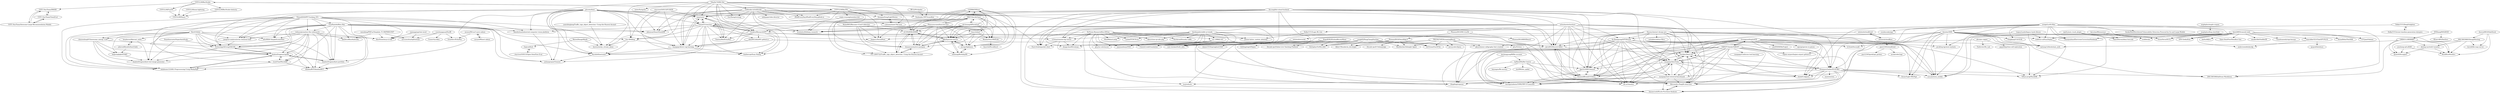 digraph G {
"USTCLLM/RecStudio" -> "USTCLLM/RecStudio-Industry"
"USTCLLM/RecStudio" -> "USTCLLM/RecFM"
"USTCLLM/RecStudio" -> "USTCLLM/FuxiTS"
"USTCLLM/RecStudio" -> "USTC-StarTeam/DR4SR"
"USTCLLM/RecStudio" -> "USTCLLM/Nexus"
"Ytimed2020/PP-Tracking_GUi" -> "TechnologyAiGroup/DACER"
"Ytimed2020/PP-Tracking_GUi" -> "shadowDragons/rapidle"
"Ytimed2020/PP-Tracking_GUi" -> "itshyao/proxyless-llm-websearch"
"Ytimed2020/PP-Tracking_GUi" -> "balaboom123/ASL-Preprocessing-Using-MediaPipe"
"Ytimed2020/PP-Tracking_GUi" -> "jiangxue-analysis/nvim.comment-hide"
"Ytimed2020/PP-Tracking_GUi" -> "shadowDragons/byte-portfolio"
"Ytimed2020/PP-Tracking_GUi" -> "trashTian/MuLAAIP"
"Ytimed2020/PP-Tracking_GUi" -> "dianbaoBOT/dianbaoBOT"
"Ytimed2020/PP-Tracking_GUi" -> "chenweilong915/awesome_energy_LLM"
"Ytimed2020/PP-Tracking_GUi" -> "jianzhichun/industrial-computer-vision-platform"
"Ytimed2020/PP-Tracking_GUi" -> "jichangwajue/Tsmeow"
"Ytimed2020/PP-Tracking_GUi" -> "Johonsoy/SmartStashDB"
"Ytimed2020/PP-Tracking_GUi" -> "IvanHanloth/Boss-Key"
"Ytimed2020/PP-Tracking_GUi" -> "ShwStone/mcp-oi-wiki"
"Ytimed2020/PP-Tracking_GUi" -> "ielts0826/-SimpleScreenShot"
"USTCLLM/FuxiTS" -> "USTCLLM/Nexus"
"USTCLLM/mini-lightning" -> "USTCLLM/Nexus"
"1229984599/nav" -> "xl1393/EMLDDMM"
"1229984599/nav" -> "AkkoSpace/ai-extract"
"1229984599/nav" -> "jwrepo/lightjson"
"1229984599/nav" -> "FLC-2005722/Traffic_sign_object_detection--Using-the-Huawei-Ascend--"
"1229984599/nav" -> "wllzhang/BirthdayRS"
"1229984599/nav" -> "itmanmax/mylove-pastpain"
"1229984599/nav" -> "HRET-Dev/AiClient"
"kercylan98/minotaur" -> "rocklile/abc"
"kercylan98/minotaur" -> "VisionVerse/SCCL"
"kercylan98/minotaur" -> "NaiveSteven/ideaz-lowcode"
"Waite0603/Resume-vCard-Collection" -> "itmanmax/mylove-pastpain"
"Waite0603/Resume-vCard-Collection" -> "xl1393/EMLDDMM"
"Waite0603/Resume-vCard-Collection" -> "Jsaperrr/SocialNext"
"Waite0603/Resume-vCard-Collection" -> "FLC-2005722/Traffic_sign_object_detection--Using-the-Huawei-Ascend--"
"DYZhang09/SAM3D" -> "LMD0311/HERMES"
"DYZhang09/SAM3D" -> "PJLab-ADG/DetZero" ["e"=1]
"YifanXu74/MQ-Det" -> "mangopy/direct-rag-learning"
"YifanXu74/MQ-Det" -> "RavelloH/zestsend"
"YifanXu74/MQ-Det" -> "iocjs/unioc"
"YifanXu74/MQ-Det" -> "ifSadEveryDay/ifSadEveryDay.github.io"
"YifanXu74/MQ-Det" -> "Sunleader1997/transflow"
"YifanXu74/MQ-Det" -> "thalloerupt/Eazy-Dialog"
"YifanXu74/MQ-Det" -> "QuanjianSong/LightMotion"
"YifanXu74/MQ-Det" -> "FantasyBee/EchoPan"
"YifanXu74/MQ-Det" -> "Scodive/ResearchGPT"
"YifanXu74/MQ-Det" -> "GavZheng/wutong"
"YifanXu74/MQ-Det" -> "lumia431/reaction"
"YifanXu74/MQ-Det" -> "webhookx-io/webhookx"
"YifanXu74/MQ-Det" -> "meterXu/xgrok"
"YifanXu74/MQ-Det" -> "Luhuanz/meet-Pok-mon"
"YifanXu74/MQ-Det" -> "liyown/nextjs_stream_demo"
"lmarch2/pcf" -> "itmanmax/mylove-pastpain"
"lmarch2/pcf" -> "WenhaoYou1/WATLife"
"lmarch2/pcf" -> "AkkoSpace/ai-extract"
"lmarch2/pcf" -> "jwrepo/lightjson"
"DreamersGather/D14UIKit" -> "sun-jiao/osea_mobile"
"DreamersGather/D14UIKit" -> "mangopy/AutoTools"
"DreamersGather/D14UIKit" -> "shizhl/CoAgents"
"DreamersGather/D14UIKit" -> "mackee3/best-tizi"
"DreamersGather/D14UIKit" -> "Alt-er/timebox"
"DreamersGather/D14UIKit" -> "dingdinglz/openai"
"DreamersGather/D14UIKit" -> "YZhao-prog/SharkDB"
"DreamersGather/D14UIKit" -> "linyaocrush/DLsite-Purchase-Analyzer"
"DreamersGather/D14UIKit" -> "thuiar/Light-MILPopt" ["e"=1]
"DreamersGather/D14UIKit" -> "mazezen/zen" ["e"=1]
"DreamersGather/D14UIKit" -> "2061360308/InkStone-Markdown"
"DreamersGather/D14UIKit" -> "mangopy/tool-retrieval-benchmark"
"DreamersGather/D14UIKit" -> "Alessandro-Pang/fe-interview"
"zhh2001/zhh2001.github.io" -> "Javis603/Discord-AIBot"
"zhh2001/zhh2001.github.io" -> "mangopy/direct-rag-learning"
"shizhl/CoAgents" -> "mackee3/best-tizi"
"epoll-j/auto_track_plugin" -> "rocklile/abc"
"epoll-j/auto_track_plugin" -> "NaiveSteven/ideaz-lowcode"
"HugoXOX3/PythonBitcoinMiner" -> "cool-chicken/Swift_Ielts"
"HugoXOX3/PythonBitcoinMiner" -> "domie1010/springboot1020"
"HugoXOX3/PythonBitcoinMiner" -> "Decade-qiu/Online-Live-Teaching-Platform"
"HugoXOX3/PythonBitcoinMiner" -> "HeZephyr/GoMicroKit"
"USTCLLM/RecFM" -> "iocjs/unioc"
"USTCLLM/RecFM" -> "lumia431/reaction"
"USTCLLM/RecFM" -> "woshizhu444/deep-research"
"USTCLLM/RecFM" -> "USTCLLM/RecStudio"
"USTCLLM/RecFM" -> "Jsaperrr/SocialNext"
"USTCLLM/RecFM" -> "juejin-wuyang/memberclub"
"USTCLLM/RecFM" -> "ifSadEveryDay/ifSadEveryDay.github.io"
"USTCLLM/RecFM" -> "Johonsoy/SmartStashDB"
"USTCLLM/RecFM" -> "xl1393/EMLDDMM"
"USTCLLM/RecFM" -> "AkkoSpace/ai-extract"
"USTCLLM/RecFM" -> "jwrepo/lightjson"
"Daymychen/art-design-pro" -> "Qpu523/HDI-Dataset"
"Daymychen/art-design-pro" -> "mangopy/AutoTools"
"Daymychen/art-design-pro" -> "mackee3/best-tizi"
"Daymychen/art-design-pro" -> "SteamedBread2333/dctc"
"Daymychen/art-design-pro" -> "Qi-Zhangyang/GPT4Scene"
"Daymychen/art-design-pro" -> "Alessandro-Pang/fe-interview"
"Daymychen/art-design-pro" -> "dingdinglz/openai"
"Daymychen/art-design-pro" -> "Javis603/Discord-AIBot"
"Daymychen/art-design-pro" -> "shizhl/CoAgents"
"Daymychen/art-design-pro" -> "DreamersGather/D14UIKit"
"Daymychen/art-design-pro" -> "outtable/confuse-9live" ["e"=1]
"Daymychen/art-design-pro" -> "thuiar/Light-MILPopt" ["e"=1]
"Daymychen/art-design-pro" -> "sun-jiao/osea_mobile"
"Daymychen/art-design-pro" -> "mangopy/tool-retrieval-benchmark"
"Daymychen/art-design-pro" -> "Alt-er/timebox"
"qfcy/pyc-zipper" -> "pypy66/python-self-replication"
"qfcy/pyc-zipper" -> "qfcy/chinese-calligraphy-font-creation"
"qfcy/pyc-zipper" -> "Thefirster/Db_Lab"
"byRen2002/Re-Centris" -> "SteamedBread2333/dctc"
"byRen2002/Re-Centris" -> "Qpu523/HDI-Dataset"
"byRen2002/Re-Centris" -> "xhs996/xhs_spider" ["e"=1]
"byRen2002/Re-Centris" -> "Alt-er/timebox"
"byRen2002/Re-Centris" -> "boringstudents/CHMLFRP-UI-Launcher"
"byRen2002/Re-Centris" -> "heyangxu/Re-movery"
"USTC-StarTeam/DR4SR" -> "USTC-StarTeam/ChemEval"
"USTC-StarTeam/DR4SR" -> "USTC-StarTeam/Awesome-Large-Recommendation-Models"
"mangopy/AutoTools" -> "mackee3/best-tizi"
"mangopy/AutoTools" -> "Alt-er/timebox"
"mangopy/AutoTools" -> "SteamedBread2333/dctc"
"mangopy/AutoTools" -> "Qpu523/HDI-Dataset"
"mangopy/AutoTools" -> "shizhl/CoAgents"
"mangopy/AutoTools" -> "boringstudents/CHMLFRP-UI-Launcher"
"mangopy/AutoTools" -> "DreamersGather/D14UIKit"
"mangopy/AutoTools" -> "Alessandro-Pang/fe-interview"
"limuloo/3DIS" -> "YZhao-prog/SharkDB"
"limuloo/3DIS" -> "sun-jiao/osea_mobile"
"limuloo/3DIS" -> "DreamersGather/D14UIKit"
"limuloo/3DIS" -> "zhaoqianbiao/ElectronicCorrectionNotebook"
"limuloo/3DIS" -> "metang12/blockchain_auth"
"limuloo/3DIS" -> "h1thub/SecureJS"
"limuloo/3DIS" -> "2061360308/InkStone-Markdown"
"limuloo/3DIS" -> "javaKing-lgy/mini-mybatis" ["e"=1]
"limuloo/3DIS" -> "WoodRichWorld/cs"
"limuloo/3DIS" -> "codefuse-ai/EasyDeploy"
"limuloo/3DIS" -> "shizhl/CoAgents"
"limuloo/3DIS" -> "thuiar/Light-MILPopt" ["e"=1]
"limuloo/3DIS" -> "Fangkang515/CE3D" ["e"=1]
"limuloo/3DIS" -> "Alt-er/timebox"
"limuloo/3DIS" -> "Qi-Zhangyang/GPT4Scene"
"mapleplus/feng-shortlink" -> "VisionVerse/SCCL"
"mapleplus/maple-coupon" -> "mapleplus/feng-shortlink"
"webhookx-io/webhookx" -> "iocjs/unioc"
"webhookx-io/webhookx" -> "ifSadEveryDay/ifSadEveryDay.github.io"
"webhookx-io/webhookx" -> "thalloerupt/Eazy-Dialog"
"webhookx-io/webhookx" -> "Sunleader1997/transflow"
"webhookx-io/webhookx" -> "mangopy/direct-rag-learning"
"webhookx-io/webhookx" -> "FantasyBee/EchoPan"
"webhookx-io/webhookx" -> "woshizhu444/deep-research"
"webhookx-io/webhookx" -> "QuanjianSong/LightMotion"
"webhookx-io/webhookx" -> "Fnlock1/codeFoundation"
"webhookx-io/webhookx" -> "GavZheng/wutong"
"webhookx-io/webhookx" -> "nidepapa/video-director"
"webhookx-io/webhookx" -> "Luhuanz/meet-Pok-mon"
"webhookx-io/webhookx" -> "liyown/nextjs_stream_demo"
"webhookx-io/webhookx" -> "Startr4ck/impacket-rbcd"
"webhookx-io/webhookx" -> "Johonsoy/SmartStashDB"
"sunshangquan/EnsIR" -> "Trnix/cf-ip-ddns"
"sunshangquan/EnsIR" -> "servicesshua/tgDowload"
"sunshangquan/EnsIR" -> "ShwStone/mcp-oi-wiki"
"sunshangquan/EnsIR" -> "EchoSecv/EchoPan"
"PhoenixZ810/MG-LLaVA" -> "PhoenixZ810/RISEBench" ["e"=1]
"PhoenixZ810/MG-LLaVA" -> "PhoenixZ810/OmniAlign-V"
"zetxtech/cloudfreed" -> "zetxtech/wssocks"
"zetxtech/cloudfreed" -> "zetxtech/cloudflyer"
"USTC-StarTeam/ChemEval" -> "USTC-StarTeam/Awesome-Large-Recommendation-Models"
"USTC-StarTeam/ChemEval" -> "USTC-StarTeam/DR4SR"
"USTC-StarTeam/Awesome-Large-Recommendation-Models" -> "USTC-StarTeam/ChemEval"
"USTC-StarTeam/Awesome-Large-Recommendation-Models" -> "USTC-StarTeam/DR4SR"
"Qpu523/HDI-Dataset" -> "SteamedBread2333/dctc"
"Qpu523/HDI-Dataset" -> "boringstudents/CHMLFRP-UI-Launcher"
"THUNLP-MT/StreamingBench" -> "HeZephyr/GoMicroKit"
"THUNLP-MT/StreamingBench" -> "ArtOcean/FastSFile"
"THUNLP-MT/StreamingBench" -> "Albert-Weasker/ai_developer"
"THUNLP-MT/StreamingBench" -> "Markbarkar/Arknight-Agent"
"THUNLP-MT/StreamingBench" -> "jerryyudev/bjeea"
"THUNLP-MT/StreamingBench" -> "qfcy/chinese-calligraphy-font-creation"
"THUNLP-MT/StreamingBench" -> "dingdinglz/openai"
"THUNLP-MT/StreamingBench" -> "qfcy/Python"
"USTCLLM/RecStudio-Industry" -> "USTCLLM/Nexus"
"trashTian/MuLAAIP" -> "shadowDragons/rapidle"
"trashTian/MuLAAIP" -> "dianbaoBOT/dianbaoBOT"
"trashTian/MuLAAIP" -> "balaboom123/ASL-Preprocessing-Using-MediaPipe"
"hesphoros/libevent_notes" -> "jehovahBlack/luHashTable"
"hesphoros/libevent_notes" -> "shadowDragons/byte-text-image-generator"
"IvanHanloth/Boss-Key" -> "jiangxue-analysis/nvim.comment-hide"
"IvanHanloth/Boss-Key" -> "TechnologyAiGroup/DACER"
"IvanHanloth/Boss-Key" -> "shadowDragons/rapidle"
"IvanHanloth/Boss-Key" -> "itshyao/proxyless-llm-websearch"
"IvanHanloth/Boss-Key" -> "balaboom123/ASL-Preprocessing-Using-MediaPipe"
"IvanHanloth/Boss-Key" -> "RavelloH/zestsend"
"IvanHanloth/Boss-Key" -> "jianzhichun/industrial-computer-vision-platform"
"IvanHanloth/Boss-Key" -> "trashTian/MuLAAIP"
"IvanHanloth/Boss-Key" -> "jichangwajue/Tsmeow"
"IvanHanloth/Boss-Key" -> "Johonsoy/SmartStashDB"
"IvanHanloth/Boss-Key" -> "dianbaoBOT/dianbaoBOT"
"IvanHanloth/Boss-Key" -> "Lily-404/blog"
"IvanHanloth/Boss-Key" -> "shadowDragons/byte-portfolio"
"IvanHanloth/Boss-Key" -> "QmDeve/BaseAndroidx"
"IvanHanloth/Boss-Key" -> "ielts0826/-SimpleScreenShot"
"zksdog-xyz/web3-monitor" -> "ag3nt420/csagent"
"zksdog-xyz/web3-monitor" -> "WoodRichWorld/cs"
"menoking/PIDCarTemplate_TI_MSPM0G3507" -> "QmDeve/BaseAndroidx"
"menoking/PIDCarTemplate_TI_MSPM0G3507" -> "servicesshua/tgDowload"
"menoking/PIDCarTemplate_TI_MSPM0G3507" -> "ShwStone/mcp-oi-wiki"
"ZegLeo/fluid" -> "starriver030515/Open-DataFlow-Eval"
"lingeringlight/START" -> "shadowDragons/byte-text-image-generator"
"starriver030515/Open-DataFlow-Eval" -> "ZegLeo/fluid"
"balaboom123/ASL-Preprocessing-Using-MediaPipe" -> "shadowDragons/rapidle"
"starriver030515/FUSION" -> "thalloerupt/Eazy-Dialog"
"starriver030515/FUSION" -> "Lily-404/blog"
"starriver030515/FUSION" -> "mangopy/direct-rag-learning"
"starriver030515/FUSION" -> "iocjs/unioc"
"jinchengyang98/Re-ccscaner" -> "byRen2002/Re-Centris"
"jinchengyang98/Re-ccscaner" -> "boringstudents/CHMLFRP-UI-Launcher"
"ictnlp/LLaVA-Mini" -> "zhaoqianbiao/ElectronicCorrectionNotebook"
"ictnlp/LLaVA-Mini" -> "sun-jiao/osea_mobile"
"ictnlp/LLaVA-Mini" -> "codefuse-ai/EasyDeploy"
"ictnlp/LLaVA-Mini" -> "thuiar/Light-MILPopt" ["e"=1]
"ictnlp/LLaVA-Mini" -> "ZackerRoo/Distributed-Vulnerability-Detection-Powered-by-Go-and-Large-Models" ["e"=1]
"ictnlp/LLaVA-Mini" -> "Fangkang515/CE3D" ["e"=1]
"ictnlp/LLaVA-Mini" -> "VisionVerse/SCCL"
"ictnlp/LLaVA-Mini" -> "DreamersGather/D14UIKit"
"ictnlp/LLaVA-Mini" -> "VPN-Geeko/free" ["e"=1]
"ictnlp/LLaVA-Mini" -> "youdeyunke/app" ["e"=1]
"ictnlp/LLaVA-Mini" -> "CCCpan/Gebaini"
"ictnlp/LLaVA-Mini" -> "shizhl/CoAgents"
"ictnlp/LLaVA-Mini" -> "limuloo/3DIS"
"ictnlp/LLaVA-Mini" -> "YZhao-prog/SharkDB"
"ictnlp/LLaVA-Mini" -> "2061360308/InkStone-Markdown"
"DolbyUUU/DeepEnlighten" -> "DolbyUUU/Logic-RL-Lite"
"DolbyUUU/DeepEnlighten" -> "DolbyUUU/event-timeline-generation-olympics"
"Groupguanfang/arkTS" -> "SteamedBread2333/dctc"
"Groupguanfang/arkTS" -> "mangopy/AutoTools"
"Groupguanfang/arkTS" -> "boringstudents/CHMLFRP-UI-Launcher"
"Groupguanfang/arkTS" -> "Qpu523/HDI-Dataset"
"Groupguanfang/arkTS" -> "shizhl/CoAgents"
"Groupguanfang/arkTS" -> "Alt-er/timebox"
"Groupguanfang/arkTS" -> "mackee3/best-tizi"
"Groupguanfang/arkTS" -> "hajimi-airport/hajimi-airport.github.io"
"Groupguanfang/arkTS" -> "sun-jiao/osea_mobile"
"Groupguanfang/arkTS" -> "jie200408/MyProject" ["e"=1]
"Groupguanfang/arkTS" -> "h1thub/SecureJS"
"Groupguanfang/arkTS" -> "DreamersGather/D14UIKit"
"Groupguanfang/arkTS" -> "siporg/species-in-pieces" ["e"=1]
"Groupguanfang/arkTS" -> "javaKing-lgy/mini-mybatis" ["e"=1]
"Groupguanfang/arkTS" -> "VARGPT-family/VARGPT"
"juejin-wuyang/memberclub" -> "woshizhu444/deep-research"
"HRET-Dev/AiClient" -> "FLC-2005722/Traffic_sign_object_detection--Using-the-Huawei-Ascend--"
"HRET-Dev/AiClient" -> "itmanmax/mylove-pastpain"
"HRET-Dev/AiClient" -> "AkkoSpace/ai-extract"
"HRET-Dev/AiClient" -> "lmarch2/pcf"
"HRET-Dev/AiClient" -> "1229984599/nav"
"HRET-Dev/AiClient" -> "Pleasurecruise/linux-do-mcp"
"HRET-Dev/AiClient" -> "jwrepo/lightjson"
"HRET-Dev/AiClient" -> "wb-hwang/AINovelLab"
"HRET-Dev/AiClient" -> "xl1393/EMLDDMM"
"HRET-Dev/AiClient" -> "woshizhu444/deep-research"
"HRET-Dev/AiClient" -> "WenhaoYou1/WATLife"
"lumia431/reaction" -> "iocjs/unioc"
"lumia431/reaction" -> "mangopy/direct-rag-learning"
"lumia431/reaction" -> "RavelloH/zestsend"
"lumia431/reaction" -> "Javis603/Discord-AIBot"
"lumia431/reaction" -> "Scodive/ResearchGPT"
"lumia431/reaction" -> "woshizhu444/deep-research"
"lumia431/reaction" -> "Johonsoy/SmartStashDB"
"lumia431/reaction" -> "jichangwajue/Tsmeow"
"lumia431/reaction" -> "Jsaperrr/SocialNext"
"lumia431/reaction" -> "Lily-404/blog"
"lumia431/reaction" -> "jianzhichun/industrial-computer-vision-platform"
"lumia431/reaction" -> "FantasyBee/EchoPan"
"lumia431/reaction" -> "zhh2001/zhh2001.github.io"
"lumia431/reaction" -> "thalloerupt/Eazy-Dialog"
"lumia431/reaction" -> "SteamedBread2333/dctc"
"xl1393/EMLDDMM" -> "itmanmax/mylove-pastpain"
"xl1393/EMLDDMM" -> "AkkoSpace/ai-extract"
"xl1393/EMLDDMM" -> "FLC-2005722/Traffic_sign_object_detection--Using-the-Huawei-Ascend--"
"wb-hwang/AINovelLab" -> "HRET-Dev/AiClient"
"wb-hwang/AINovelLab" -> "jwrepo/lightjson"
"wb-hwang/AINovelLab" -> "FLC-2005722/Traffic_sign_object_detection--Using-the-Huawei-Ascend--"
"wb-hwang/AINovelLab" -> "itmanmax/mylove-pastpain"
"wb-hwang/AINovelLab" -> "AkkoSpace/ai-extract"
"wb-hwang/AINovelLab" -> "woshizhu444/deep-research"
"wb-hwang/AINovelLab" -> "1229984599/nav"
"wb-hwang/AINovelLab" -> "xl1393/EMLDDMM"
"wb-hwang/AINovelLab" -> "WenhaoYou1/WATLife"
"iocjs/unioc" -> "mangopy/direct-rag-learning"
"iocjs/unioc" -> "FantasyBee/EchoPan"
"iocjs/unioc" -> "lumia431/reaction"
"AkkoSpace/ai-extract" -> "jwrepo/lightjson"
"AkkoSpace/ai-extract" -> "wllzhang/BirthdayRS"
"AkkoSpace/ai-extract" -> "itmanmax/mylove-pastpain"
"AkkoSpace/ai-extract" -> "xl1393/EMLDDMM"
"jwrepo/lightjson" -> "AkkoSpace/ai-extract"
"jwrepo/lightjson" -> "wllzhang/BirthdayRS"
"mangopy/tool-retrieval-benchmark" -> "Alessandro-Pang/fe-interview"
"mangopy/tool-retrieval-benchmark" -> "linyaocrush/DLsite-Purchase-Analyzer"
"mangopy/tool-retrieval-benchmark" -> "mackee3/best-tizi"
"mangopy/tool-retrieval-benchmark" -> "ixcj/website"
"mangopy/tool-retrieval-benchmark" -> "mangopy/AutoTools"
"mangopy/tool-retrieval-benchmark" -> "dingdinglz/openai"
"LMD0311/HERMES" -> "WoodRichWorld/cs"
"LMD0311/HERMES" -> "ag3nt420/csagent"
"LMD0311/HERMES" -> "zksdog-xyz/web3-monitor"
"LMD0311/HERMES" -> "metang12/blockchain_auth"
"LMD0311/HERMES" -> "2061360308/InkStone-Markdown"
"chenweilong915/awesome_energy_LLM" -> "TechnologyAiGroup/DACER"
"chenweilong915/awesome_energy_LLM" -> "shadowDragons/byte-text-image-generator"
"chenweilong915/awesome_energy_LLM" -> "shadowDragons/rapidle"
"chenweilong915/awesome_energy_LLM" -> "lingeringlight/START"
"chenweilong915/awesome_energy_LLM" -> "balaboom123/ASL-Preprocessing-Using-MediaPipe"
"bent2685/transok-wails" -> "zhaoqianbiao/ElectronicCorrectionNotebook"
"bent2685/transok-wails" -> "amakerlife/OneBotZX"
"bent2685/transok-wails" -> "VisionVerse/SCCL"
"bent2685/transok-wails" -> "VPN-Geeko/free" ["e"=1]
"bent2685/transok-wails" -> "CCCpan/Gebaini"
"bent2685/transok-wails" -> "huanhuanonly/cpp-kwargs" ["e"=1]
"bent2685/transok-wails" -> "rocklile/abc"
"bent2685/transok-wails" -> "codefuse-ai/EasyDeploy"
"bent2685/transok-wails" -> "YesianRohn/TextSSR"
"bent2685/transok-wails" -> "daifua/kfjlcx" ["e"=1]
"bent2685/transok-wails" -> "javaKing-lgy/mini-mybatis" ["e"=1]
"bent2685/transok-wails" -> "sun-jiao/osea_mobile"
"bent2685/transok-wails" -> "Open-DataFlow/Dataflow-Gen"
"bent2685/transok-wails" -> "anderweenfel/abcefg"
"bent2685/transok-wails" -> "tomridder521/ChatGPT-PLUS"
"LegacyLands/legacy-lands-library" -> "metang12/blockchain_auth"
"LegacyLands/legacy-lands-library" -> "codefuse-ai/EasyDeploy"
"LegacyLands/legacy-lands-library" -> "sun-jiao/osea_mobile"
"yangb05/PengChengStarling" -> "ArtOcean/FastSFile"
"yangb05/PengChengStarling" -> "HeZephyr/GoMicroKit"
"yangb05/PengChengStarling" -> "Albert-Weasker/ai_developer"
"yangb05/PengChengStarling" -> "Markbarkar/Arknight-Agent"
"yangb05/PengChengStarling" -> "jerryyudev/bjeea"
"yangb05/PengChengStarling" -> "qfcy/chinese-calligraphy-font-creation"
"yangb05/PengChengStarling" -> "dingdinglz/openai"
"yangb05/PengChengStarling" -> "ixcj/website"
"yangb05/PengChengStarling" -> "Fnlock1/codeFoundation"
"yangb05/PengChengStarling" -> "ZnDong/wget4Nginx"
"yangb05/PengChengStarling" -> "domie1010/springboot1020"
"Moresl/ImageMinify" -> "ZegLeo/fluid"
"Moresl/ImageMinify" -> "liyown/nextjs_stream_demo"
"VARGPT-family/VARGPT" -> "boringstudents/CHMLFRP-UI-Launcher"
"VARGPT-family/VARGPT" -> "Qpu523/HDI-Dataset"
"VARGPT-family/VARGPT" -> "mangopy/AutoTools"
"VARGPT-family/VARGPT" -> "SteamedBread2333/dctc"
"VARGPT-family/VARGPT" -> "mackee3/best-tizi"
"VARGPT-family/VARGPT" -> "Alt-er/timebox"
"VARGPT-family/VARGPT" -> "hajimi-airport/hajimi-airport.github.io"
"VARGPT-family/VARGPT" -> "mangopy/tool-retrieval-benchmark"
"VARGPT-family/VARGPT" -> "mangopy/Confucius-tool-learning"
"VARGPT-family/VARGPT" -> "Alessandro-Pang/fe-interview"
"VARGPT-family/VARGPT" -> "Groupguanfang/arkTS"
"VARGPT-family/VARGPT" -> "shizhl/CoAgents"
"VARGPT-family/VARGPT" -> "linyaocrush/DLsite-Purchase-Analyzer"
"VARGPT-family/VARGPT" -> "DreamersGather/D14UIKit"
"VARGPT-family/VARGPT" -> "dingdinglz/openai"
"SteamedBread2333/dctc" -> "Qpu523/HDI-Dataset"
"SteamedBread2333/dctc" -> "Alt-er/timebox"
"SteamedBread2333/dctc" -> "mangopy/AutoTools"
"SteamedBread2333/dctc" -> "Javis603/Discord-AIBot"
"SteamedBread2333/dctc" -> "mackee3/best-tizi"
"SteamedBread2333/dctc" -> "boringstudents/CHMLFRP-UI-Launcher"
"lhccong/fish-island-backend" -> "Javis603/Discord-AIBot"
"lhccong/fish-island-backend" -> "123xiao/remote-log-viewer"
"lhccong/fish-island-backend" -> "Startr4ck/impacket-rbcd"
"lhccong/fish-island-backend" -> "Alessandro-Pang/fe-interview"
"lhccong/fish-island-backend" -> "Qpu523/HDI-Dataset"
"lhccong/fish-island-backend" -> "Fnlock1/codeFoundation"
"lhccong/fish-island-backend" -> "mackee3/best-tizi"
"lhccong/fish-island-backend" -> "iocjs/unioc"
"lhccong/fish-island-backend" -> "SteamedBread2333/dctc"
"lhccong/fish-island-backend" -> "Scodive/ResearchGPT"
"lhccong/fish-island-backend" -> "mangopy/direct-rag-learning"
"lhccong/fish-island-backend" -> "boringstudents/CHMLFRP-UI-Launcher"
"lhccong/fish-island-backend" -> "dongyuhao66/solanaj"
"lhccong/fish-island-backend" -> "linyaocrush/DLsite-Purchase-Analyzer"
"lhccong/fish-island-backend" -> "mangopy/AutoTools"
"mangopy/direct-rag-learning" -> "iocjs/unioc"
"mangopy/direct-rag-learning" -> "RavelloH/zestsend"
"mangopy/direct-rag-learning" -> "thalloerupt/Eazy-Dialog"
"zetxtech/cloudflyer" -> "gua12345/cloudfreed"
"zetxtech/cloudflyer" -> "zetxtech/cloudfreed"
"DolbyUUU/event-timeline-generation-olympics" -> "DolbyUUU/DeepEnlighten"
"DolbyUUU/Logic-RL-Lite" -> "jiewen-lai/ncc_motion_planning"
"pluveto/daan" -> "jichangwajue/Tsmeow"
"pluveto/daan" -> "mangopy/direct-rag-learning"
"pluveto/daan" -> "jianzhichun/industrial-computer-vision-platform"
"pluveto/daan" -> "RavelloH/zestsend"
"pluveto/daan" -> "Lily-404/blog"
"pluveto/daan" -> "Javis603/Discord-AIBot"
"pluveto/daan" -> "TechnologyAiGroup/DACER"
"pluveto/daan" -> "Johonsoy/SmartStashDB"
"pluveto/daan" -> "Scodive/ResearchGPT"
"pluveto/daan" -> "jiangxue-analysis/nvim.comment-hide"
"pluveto/daan" -> "iocjs/unioc"
"pluveto/daan" -> "shadowDragons/byte-portfolio"
"pluveto/daan" -> "yantufenglang/Traffic_sign_object_detection--Using-the-Huawei-Ascend--"
"pluveto/daan" -> "liyown/nextjs_stream_demo"
"pluveto/daan" -> "lumia431/reaction"
"PhoenixZ810/OmniAlign-V" -> "Decade-qiu/Online-Live-Teaching-Platform"
"PhoenixZ810/OmniAlign-V" -> "HeZephyr/GoMicroKit"
"PhoenixZ810/OmniAlign-V" -> "Decade-qiu/D-OnlineJudge"
"PhoenixZ810/OmniAlign-V" -> "ArtOcean/FastSFile"
"PhoenixZ810/OmniAlign-V" -> "Albert-Weasker/ai_developer"
"PhoenixZ810/OmniAlign-V" -> "Markbarkar/Arknight-Agent"
"DuanInnovator/SuperAutoStudy" -> "shadowDragons/byte-text-image-generator"
"DuanInnovator/SuperAutoStudy" -> "TechnologyAiGroup/DACER"
"Qi-Zhangyang/GPT4Scene" -> "dingdinglz/openai"
"Qi-Zhangyang/GPT4Scene" -> "Qpu523/HDI-Dataset"
"Qi-Zhangyang/GPT4Scene" -> "Javis603/Discord-AIBot"
"Qi-Zhangyang/GPT4Scene" -> "mangopy/AutoTools"
"Qi-Zhangyang/GPT4Scene" -> "mackee3/best-tizi"
"Qi-Zhangyang/GPT4Scene" -> "Alessandro-Pang/fe-interview"
"Qi-Zhangyang/GPT4Scene" -> "Alt-er/timebox"
"Qi-Zhangyang/GPT4Scene" -> "DreamersGather/D14UIKit"
"Qi-Zhangyang/GPT4Scene" -> "SteamedBread2333/dctc"
"Qi-Zhangyang/GPT4Scene" -> "sun-jiao/osea_mobile"
"Qi-Zhangyang/GPT4Scene" -> "linyaocrush/DLsite-Purchase-Analyzer"
"Qi-Zhangyang/GPT4Scene" -> "boringstudents/CHMLFRP-UI-Launcher"
"Qi-Zhangyang/GPT4Scene" -> "mangopy/tool-retrieval-benchmark"
"Qi-Zhangyang/GPT4Scene" -> "YZhao-prog/SharkDB"
"Qi-Zhangyang/GPT4Scene" -> "metang12/blockchain_auth"
"codefuse-ai/EasyDeploy" -> "YZhao-prog/SharkDB"
"EnVision-Research/Kiss3DGen" -> "jiewen-lai/ncc_motion_planning"
"EnVision-Research/Kiss3DGen" -> "jianmanlincjx/NSD"
"EnVision-Research/Kiss3DGen" -> "dongyuhao66/solanaj"
"EnVision-Research/Kiss3DGen" -> "Fnlock1/codeFoundation"
"EnVision-Research/Kiss3DGen" -> "likesrt/one-qrcode-php"
"EnVision-Research/Kiss3DGen" -> "NyxAzrael/foundry-raffle"
"EnVision-Research/Kiss3DGen" -> "Startr4ck/impacket-rbcd"
"EnVision-Research/Kiss3DGen" -> "zzc-1998/Q-SiT"
"EnVision-Research/Kiss3DGen" -> "cool-chicken/Swift_Ielts"
"EnVision-Research/Kiss3DGen" -> "ixcj/website"
"EnVision-Research/Kiss3DGen" -> "synbol/TCM-Nvwa"
"EnVision-Research/Kiss3DGen" -> "qfcy/no-subclasses"
"EnVision-Research/Kiss3DGen" -> "WishMelz/cLodop"
"EnVision-Research/Kiss3DGen" -> "123xiao/remote-log-viewer"
"EnVision-Research/Kiss3DGen" -> "dingdinglz/openai"
"Pleasurecruise/linux-do-mcp" -> "itmanmax/mylove-pastpain"
"Pleasurecruise/linux-do-mcp" -> "xl1393/EMLDDMM"
"Pleasurecruise/linux-do-mcp" -> "FLC-2005722/Traffic_sign_object_detection--Using-the-Huawei-Ascend--"
"Pleasurecruise/linux-do-mcp" -> "AkkoSpace/ai-extract"
"Pleasurecruise/linux-do-mcp" -> "WenhaoYou1/WATLife"
"Pleasurecruise/linux-do-mcp" -> "lmarch2/pcf"
"Pleasurecruise/linux-do-mcp" -> "HRET-Dev/AiClient"
"Pleasurecruise/linux-do-mcp" -> "wllzhang/BirthdayRS"
"Pleasurecruise/linux-do-mcp" -> "Jsaperrr/SocialNext"
"Pleasurecruise/linux-do-mcp" -> "jwrepo/lightjson"
"Pleasurecruise/linux-do-mcp" -> "woshizhu444/deep-research"
"Pleasurecruise/linux-do-mcp" -> "1229984599/nav"
"Luhuanz/meet-Pok-mon" -> "QuanjianSong/LightMotion"
"Javis603/Discord-AIBot" -> "Alessandro-Pang/fe-interview"
"Javis603/Discord-AIBot" -> "linyaocrush/DLsite-Purchase-Analyzer"
"Javis603/Discord-AIBot" -> "mackee3/best-tizi"
"Javis603/Discord-AIBot" -> "SteamedBread2333/dctc"
"Javis603/Discord-AIBot" -> "Qpu523/HDI-Dataset"
"echoshare/echoshare" -> "Javis603/Discord-AIBot"
"echoshare/echoshare" -> "123xiao/remote-log-viewer"
"echoshare/echoshare" -> "Alessandro-Pang/fe-interview"
"echoshare/echoshare" -> "Qpu523/HDI-Dataset"
"echoshare/echoshare" -> "mackee3/best-tizi"
"echoshare/echoshare" -> "SteamedBread2333/dctc"
"echoshare/echoshare" -> "boringstudents/CHMLFRP-UI-Launcher"
"echoshare/echoshare" -> "Qi-Zhangyang/GPT4Scene"
"echoshare/echoshare" -> "Alt-er/timebox"
"echoshare/echoshare" -> "linyaocrush/DLsite-Purchase-Analyzer"
"echoshare/echoshare" -> "Startr4ck/impacket-rbcd"
"echoshare/echoshare" -> "Fnlock1/codeFoundation"
"echoshare/echoshare" -> "mangopy/AutoTools"
"echoshare/echoshare" -> "mangopy/tool-retrieval-benchmark"
"echoshare/echoshare" -> "Scodive/ResearchGPT"
"mackee3/best-tizi" -> "Alessandro-Pang/fe-interview"
"mackee3/best-tizi" -> "mangopy/AutoTools"
"linyaocrush/DLsite-Purchase-Analyzer" -> "Alessandro-Pang/fe-interview"
"Alessandro-Pang/fe-interview" -> "linyaocrush/DLsite-Purchase-Analyzer"
"Scodive/ResearchGPT" -> "Javis603/Discord-AIBot"
"Scodive/ResearchGPT" -> "iocjs/unioc"
"Scodive/ResearchGPT" -> "mangopy/direct-rag-learning"
"Scodive/ResearchGPT" -> "RavelloH/zestsend"
"Scodive/ResearchGPT" -> "zhh2001/zhh2001.github.io"
"Scodive/ResearchGPT" -> "thalloerupt/Eazy-Dialog"
"Scodive/ResearchGPT" -> "FantasyBee/EchoPan"
"Scodive/ResearchGPT" -> "Lily-404/blog"
"Scodive/ResearchGPT" -> "123xiao/remote-log-viewer"
"Scodive/ResearchGPT" -> "lumia431/reaction"
"Scodive/ResearchGPT" -> "Alessandro-Pang/fe-interview"
"Lily-404/blog" -> "RavelloH/zestsend"
"Lily-404/blog" -> "mangopy/direct-rag-learning"
"Lily-404/blog" -> "liyown/nextjs_stream_demo"
"gua12345/cloudfreed" -> "axcda/sider2api" ["e"=1]
"gua12345/cloudfreed" -> "gua12345/grok2api_python"
"mrzym99/nest-admin" -> "mrzym99/vue3-naive-admin"
"itmanmax/mylove-pastpain" -> "xl1393/EMLDDMM"
"itmanmax/mylove-pastpain" -> "FLC-2005722/Traffic_sign_object_detection--Using-the-Huawei-Ascend--"
"itmanmax/mylove-pastpain" -> "AkkoSpace/ai-extract"
"WenhaoYou1/WATLife" -> "lmarch2/Excalibur2"
"FLC-2005722/Traffic_sign_object_detection--Using-the-Huawei-Ascend--" -> "itmanmax/mylove-pastpain"
"FLC-2005722/Traffic_sign_object_detection--Using-the-Huawei-Ascend--" -> "xl1393/EMLDDMM"
"FantasyBee/EchoPan" -> "iocjs/unioc"
"shadowDragons/byte-portfolio" -> "shadowDragons/rapidle"
"shadowDragons/byte-portfolio" -> "dianbaoBOT/dianbaoBOT"
"jianzhichun/industrial-computer-vision-platform" -> "jichangwajue/Tsmeow"
"shadowDragons/rapidle" -> "balaboom123/ASL-Preprocessing-Using-MediaPipe"
"shadowDragons/rapidle" -> "trashTian/MuLAAIP"
"shadowDragons/rapidle" -> "shadowDragons/byte-portfolio"
"shadowDragons/rapidle" -> "TechnologyAiGroup/DACER"
"RavelloH/zestsend" -> "jichangwajue/Tsmeow"
"jiangxue-analysis/nvim.comment-hide" -> "TechnologyAiGroup/DACER"
"TechnologyAiGroup/DACER" -> "shadowDragons/rapidle"
"TechnologyAiGroup/DACER" -> "dianbaoBOT/dianbaoBOT"
"TechnologyAiGroup/DACER" -> "shadowDragons/byte-text-image-generator"
"itshyao/proxyless-llm-websearch" -> "shadowDragons/rapidle"
"itshyao/proxyless-llm-websearch" -> "balaboom123/ASL-Preprocessing-Using-MediaPipe"
"itshyao/proxyless-llm-websearch" -> "TechnologyAiGroup/DACER"
"itshyao/proxyless-llm-websearch" -> "jiangxue-analysis/nvim.comment-hide"
"itshyao/proxyless-llm-websearch" -> "trashTian/MuLAAIP"
"itshyao/proxyless-llm-websearch" -> "ShwStone/mcp-oi-wiki"
"itshyao/proxyless-llm-websearch" -> "ielts0826/-SimpleScreenShot"
"itshyao/proxyless-llm-websearch" -> "shadowDragons/byte-text-image-generator"
"itshyao/proxyless-llm-websearch" -> "dianbaoBOT/dianbaoBOT"
"itshyao/proxyless-llm-websearch" -> "QmDeve/BaseAndroidx"
"itshyao/proxyless-llm-websearch" -> "shadowDragons/byte-portfolio"
"liyedanpdx/reddit-ai-trends" -> "Startr4ck/impacket-rbcd"
"liyedanpdx/reddit-ai-trends" -> "Fnlock1/codeFoundation"
"liyedanpdx/reddit-ai-trends" -> "dongyuhao66/solanaj"
"liyedanpdx/reddit-ai-trends" -> "jianmanlincjx/NSD"
"liyedanpdx/reddit-ai-trends" -> "123xiao/remote-log-viewer"
"liyedanpdx/reddit-ai-trends" -> "jiewen-lai/ncc_motion_planning"
"liyedanpdx/reddit-ai-trends" -> "cool-chicken/Swift_Ielts"
"liyedanpdx/reddit-ai-trends" -> "likesrt/one-qrcode-php"
"liyedanpdx/reddit-ai-trends" -> "qfcy/no-subclasses"
"liyedanpdx/reddit-ai-trends" -> "zzc-1998/Q-SiT"
"liyedanpdx/reddit-ai-trends" -> "Alessandro-Pang/fe-interview"
"liyedanpdx/reddit-ai-trends" -> "Jsaperrr/SocialNext"
"liyedanpdx/reddit-ai-trends" -> "synbol/TCM-Nvwa"
"liyedanpdx/reddit-ai-trends" -> "NyxAzrael/foundry-raffle"
"liyedanpdx/reddit-ai-trends" -> "WishMelz/cLodop"
"tomridder521/ChatGPT-PLUS" -> "anderweenfel/abcefg"
"tomridder521/ChatGPT-PLUS" -> "ipspoof/datebase"
"junzhang-zj/LoRAM" -> "WoodRichWorld/cs"
"junzhang-zj/LoRAM" -> "ag3nt420/csagent"
"Koril33/bilix" -> "shadowDragons/byte-text-image-generator"
"Koril33/bilix" -> "TechnologyAiGroup/DACER"
"Koril33/bilix" -> "dianbaoBOT/dianbaoBOT"
"Koril33/bilix" -> "shadowDragons/rapidle"
"Koril33/bilix" -> "ShwStone/mcp-oi-wiki"
"Koril33/bilix" -> "lingeringlight/START"
"Koril33/bilix" -> "shadowDragons/byte-portfolio"
"Koril33/bilix" -> "chenweilong915/awesome_energy_LLM"
"Koril33/bilix" -> "jiangxue-analysis/nvim.comment-hide"
"Koril33/bilix" -> "hesphoros/libevent_notes"
"Koril33/bilix" -> "balaboom123/ASL-Preprocessing-Using-MediaPipe"
"Koril33/bilix" -> "ielts0826/-SimpleScreenShot"
"Auroral0810/OptiStock" -> "2061360308/S3ImageHosting"
"Auroral0810/OptiStock" -> "kuroill/file-map-server"
"Auroral0810/OptiStock" -> "WoodRichWorld/cs"
"2061360308/S3ImageHosting" -> "zksdog-xyz/web3-monitor"
"2061360308/S3ImageHosting" -> "ag3nt420/csagent"
"2061360308/S3ImageHosting" -> "WoodRichWorld/cs"
"2061360308/S3ImageHosting" -> "kuroill/file-map-server"
"fff122/PicSpider" -> "Sunleader1997/transflow"
"zzc-1998/Q-SiT" -> "cool-chicken/Swift_Ielts"
"zzc-1998/Q-SiT" -> "jianmanlincjx/NSD"
"zzc-1998/Q-SiT" -> "Fnlock1/codeFoundation"
"zzc-1998/Q-SiT" -> "qfcy/no-subclasses"
"123xiao/remote-log-viewer" -> "Startr4ck/impacket-rbcd"
"123xiao/remote-log-viewer" -> "Alessandro-Pang/fe-interview"
"123xiao/remote-log-viewer" -> "dongyuhao66/solanaj"
"zetxtech/wssocks" -> "cool-chicken/Swift_Ielts"
"zetxtech/wssocks" -> "jianmanlincjx/NSD"
"wllzhang/BirthdayRS" -> "AkkoSpace/ai-extract"
"wllzhang/BirthdayRS" -> "jwrepo/lightjson"
"QuanjianSong/LightMotion" -> "Luhuanz/meet-Pok-mon"
"oujiangping/chat-excel" -> "servicesshua/tgDowload"
"oujiangping/chat-excel" -> "ShwStone/mcp-oi-wiki"
"jehovahBlack/luHashTable" -> "hesphoros/libevent_notes"
"jehovahBlack/luHashTable" -> "lingeringlight/START"
"yantufenglang/Traffic_sign_object_detection--Using-the-Huawei-Ascend--" -> "liyown/nextjs_stream_demo"
"mrzym99/vue3-naive-admin" -> "mrzym99/nest-admin"
"mrzym99/vue3-naive-admin" -> "EchoSecv/EchoPan"
"USTCLLM/RecStudio" ["l"="-55.374,-10.524"]
"USTCLLM/RecStudio-Industry" ["l"="-55.376,-10.496"]
"USTCLLM/RecFM" ["l"="-55.386,-10.594"]
"USTCLLM/FuxiTS" ["l"="-55.356,-10.507"]
"USTC-StarTeam/DR4SR" ["l"="-55.384,-10.466"]
"USTCLLM/Nexus" ["l"="-55.359,-10.492"]
"Ytimed2020/PP-Tracking_GUi" ["l"="-55.389,-10.765"]
"TechnologyAiGroup/DACER" ["l"="-55.396,-10.776"]
"shadowDragons/rapidle" ["l"="-55.39,-10.787"]
"itshyao/proxyless-llm-websearch" ["l"="-55.382,-10.797"]
"balaboom123/ASL-Preprocessing-Using-MediaPipe" ["l"="-55.401,-10.785"]
"jiangxue-analysis/nvim.comment-hide" ["l"="-55.364,-10.773"]
"shadowDragons/byte-portfolio" ["l"="-55.376,-10.772"]
"trashTian/MuLAAIP" ["l"="-55.373,-10.785"]
"dianbaoBOT/dianbaoBOT" ["l"="-55.384,-10.782"]
"chenweilong915/awesome_energy_LLM" ["l"="-55.41,-10.796"]
"jianzhichun/industrial-computer-vision-platform" ["l"="-55.369,-10.734"]
"jichangwajue/Tsmeow" ["l"="-55.373,-10.721"]
"Johonsoy/SmartStashDB" ["l"="-55.374,-10.688"]
"IvanHanloth/Boss-Key" ["l"="-55.373,-10.755"]
"ShwStone/mcp-oi-wiki" ["l"="-55.391,-10.833"]
"ielts0826/-SimpleScreenShot" ["l"="-55.366,-10.793"]
"USTCLLM/mini-lightning" ["l"="-55.346,-10.468"]
"1229984599/nav" ["l"="-55.445,-10.559"]
"xl1393/EMLDDMM" ["l"="-55.42,-10.56"]
"AkkoSpace/ai-extract" ["l"="-55.424,-10.571"]
"jwrepo/lightjson" ["l"="-55.427,-10.584"]
"FLC-2005722/Traffic_sign_object_detection--Using-the-Huawei-Ascend--" ["l"="-55.437,-10.545"]
"wllzhang/BirthdayRS" ["l"="-55.447,-10.583"]
"itmanmax/mylove-pastpain" ["l"="-55.433,-10.555"]
"HRET-Dev/AiClient" ["l"="-55.433,-10.564"]
"kercylan98/minotaur" ["l"="-55.044,-10.59"]
"rocklile/abc" ["l"="-55.065,-10.605"]
"VisionVerse/SCCL" ["l"="-55.075,-10.633"]
"NaiveSteven/ideaz-lowcode" ["l"="-55.03,-10.558"]
"Waite0603/Resume-vCard-Collection" ["l"="-55.413,-10.545"]
"Jsaperrr/SocialNext" ["l"="-55.397,-10.615"]
"DYZhang09/SAM3D" ["l"="-55.046,-10.776"]
"LMD0311/HERMES" ["l"="-55.101,-10.766"]
"PJLab-ADG/DetZero" ["l"="64.558,11.184"]
"YifanXu74/MQ-Det" ["l"="-55.332,-10.634"]
"mangopy/direct-rag-learning" ["l"="-55.328,-10.668"]
"RavelloH/zestsend" ["l"="-55.355,-10.697"]
"iocjs/unioc" ["l"="-55.338,-10.655"]
"ifSadEveryDay/ifSadEveryDay.github.io" ["l"="-55.362,-10.608"]
"Sunleader1997/transflow" ["l"="-55.323,-10.594"]
"thalloerupt/Eazy-Dialog" ["l"="-55.321,-10.648"]
"QuanjianSong/LightMotion" ["l"="-55.336,-10.605"]
"FantasyBee/EchoPan" ["l"="-55.355,-10.651"]
"Scodive/ResearchGPT" ["l"="-55.321,-10.682"]
"GavZheng/wutong" ["l"="-55.319,-10.612"]
"lumia431/reaction" ["l"="-55.347,-10.67"]
"webhookx-io/webhookx" ["l"="-55.356,-10.636"]
"meterXu/xgrok" ["l"="-55.298,-10.605"]
"Luhuanz/meet-Pok-mon" ["l"="-55.346,-10.613"]
"liyown/nextjs_stream_demo" ["l"="-55.343,-10.704"]
"lmarch2/pcf" ["l"="-55.454,-10.57"]
"WenhaoYou1/WATLife" ["l"="-55.461,-10.558"]
"DreamersGather/D14UIKit" ["l"="-55.221,-10.712"]
"sun-jiao/osea_mobile" ["l"="-55.176,-10.708"]
"mangopy/AutoTools" ["l"="-55.257,-10.729"]
"shizhl/CoAgents" ["l"="-55.206,-10.722"]
"mackee3/best-tizi" ["l"="-55.258,-10.712"]
"Alt-er/timebox" ["l"="-55.235,-10.757"]
"dingdinglz/openai" ["l"="-55.323,-10.736"]
"YZhao-prog/SharkDB" ["l"="-55.184,-10.693"]
"linyaocrush/DLsite-Purchase-Analyzer" ["l"="-55.264,-10.695"]
"thuiar/Light-MILPopt" ["l"="-55.205,-11.131"]
"mazezen/zen" ["l"="-55.192,-11.131"]
"2061360308/InkStone-Markdown" ["l"="-55.149,-10.723"]
"mangopy/tool-retrieval-benchmark" ["l"="-55.278,-10.719"]
"Alessandro-Pang/fe-interview" ["l"="-55.281,-10.697"]
"zhh2001/zhh2001.github.io" ["l"="-55.299,-10.67"]
"Javis603/Discord-AIBot" ["l"="-55.291,-10.707"]
"epoll-j/auto_track_plugin" ["l"="-55.057,-10.56"]
"HugoXOX3/PythonBitcoinMiner" ["l"="-55.503,-10.708"]
"cool-chicken/Swift_Ielts" ["l"="-55.458,-10.677"]
"domie1010/springboot1020" ["l"="-55.478,-10.723"]
"Decade-qiu/Online-Live-Teaching-Platform" ["l"="-55.535,-10.725"]
"HeZephyr/GoMicroKit" ["l"="-55.495,-10.74"]
"woshizhu444/deep-research" ["l"="-55.407,-10.602"]
"juejin-wuyang/memberclub" ["l"="-55.433,-10.603"]
"Daymychen/art-design-pro" ["l"="-55.235,-10.73"]
"Qpu523/HDI-Dataset" ["l"="-55.272,-10.753"]
"SteamedBread2333/dctc" ["l"="-55.275,-10.737"]
"Qi-Zhangyang/GPT4Scene" ["l"="-55.241,-10.712"]
"outtable/confuse-9live" ["l"="-55.162,-11.155"]
"qfcy/pyc-zipper" ["l"="-55.526,-10.84"]
"pypy66/python-self-replication" ["l"="-55.537,-10.868"]
"qfcy/chinese-calligraphy-font-creation" ["l"="-55.485,-10.8"]
"Thefirster/Db_Lab" ["l"="-55.554,-10.851"]
"byRen2002/Re-Centris" ["l"="-55.244,-10.807"]
"xhs996/xhs_spider" ["l"="-55.114,-11.18"]
"boringstudents/CHMLFRP-UI-Launcher" ["l"="-55.264,-10.768"]
"heyangxu/Re-movery" ["l"="-55.213,-10.878"]
"USTC-StarTeam/ChemEval" ["l"="-55.397,-10.447"]
"USTC-StarTeam/Awesome-Large-Recommendation-Models" ["l"="-55.383,-10.439"]
"limuloo/3DIS" ["l"="-55.172,-10.729"]
"zhaoqianbiao/ElectronicCorrectionNotebook" ["l"="-55.121,-10.684"]
"metang12/blockchain_auth" ["l"="-55.152,-10.747"]
"h1thub/SecureJS" ["l"="-55.175,-10.769"]
"javaKing-lgy/mini-mybatis" ["l"="-55.093,-11.187"]
"WoodRichWorld/cs" ["l"="-55.112,-10.79"]
"codefuse-ai/EasyDeploy" ["l"="-55.132,-10.701"]
"Fangkang515/CE3D" ["l"="-55.195,-11.107"]
"mapleplus/feng-shortlink" ["l"="-55.017,-10.619"]
"mapleplus/maple-coupon" ["l"="-54.983,-10.608"]
"Fnlock1/codeFoundation" ["l"="-55.383,-10.7"]
"nidepapa/video-director" ["l"="-55.349,-10.587"]
"Startr4ck/impacket-rbcd" ["l"="-55.36,-10.683"]
"sunshangquan/EnsIR" ["l"="-55.406,-10.893"]
"Trnix/cf-ip-ddns" ["l"="-55.404,-10.92"]
"servicesshua/tgDowload" ["l"="-55.387,-10.882"]
"EchoSecv/EchoPan" ["l"="-55.421,-10.931"]
"PhoenixZ810/MG-LLaVA" ["l"="-55.577,-10.757"]
"PhoenixZ810/RISEBench" ["l"="53.365,31.905"]
"PhoenixZ810/OmniAlign-V" ["l"="-55.528,-10.757"]
"zetxtech/cloudfreed" ["l"="-55.554,-10.633"]
"zetxtech/wssocks" ["l"="-55.499,-10.652"]
"zetxtech/cloudflyer" ["l"="-55.583,-10.622"]
"THUNLP-MT/StreamingBench" ["l"="-55.462,-10.768"]
"ArtOcean/FastSFile" ["l"="-55.484,-10.754"]
"Albert-Weasker/ai_developer" ["l"="-55.499,-10.761"]
"Markbarkar/Arknight-Agent" ["l"="-55.488,-10.772"]
"jerryyudev/bjeea" ["l"="-55.45,-10.78"]
"qfcy/Python" ["l"="-55.503,-10.793"]
"hesphoros/libevent_notes" ["l"="-55.411,-10.833"]
"jehovahBlack/luHashTable" ["l"="-55.427,-10.844"]
"shadowDragons/byte-text-image-generator" ["l"="-55.406,-10.812"]
"Lily-404/blog" ["l"="-55.332,-10.7"]
"QmDeve/BaseAndroidx" ["l"="-55.372,-10.815"]
"zksdog-xyz/web3-monitor" ["l"="-55.092,-10.792"]
"ag3nt420/csagent" ["l"="-55.077,-10.793"]
"menoking/PIDCarTemplate_TI_MSPM0G3507" ["l"="-55.379,-10.853"]
"ZegLeo/fluid" ["l"="-55.329,-10.822"]
"starriver030515/Open-DataFlow-Eval" ["l"="-55.328,-10.846"]
"lingeringlight/START" ["l"="-55.418,-10.822"]
"starriver030515/FUSION" ["l"="-55.305,-10.651"]
"jinchengyang98/Re-ccscaner" ["l"="-55.255,-10.843"]
"ictnlp/LLaVA-Mini" ["l"="-55.153,-10.684"]
"ZackerRoo/Distributed-Vulnerability-Detection-Powered-by-Go-and-Large-Models" ["l"="-55.233,-11.132"]
"VPN-Geeko/free" ["l"="-55.261,-11.112"]
"youdeyunke/app" ["l"="-55.203,-11.081"]
"CCCpan/Gebaini" ["l"="-55.118,-10.649"]
"DolbyUUU/DeepEnlighten" ["l"="-55.411,-10.52"]
"DolbyUUU/Logic-RL-Lite" ["l"="-55.397,-10.563"]
"DolbyUUU/event-timeline-generation-olympics" ["l"="-55.42,-10.502"]
"Groupguanfang/arkTS" ["l"="-55.218,-10.75"]
"hajimi-airport/hajimi-airport.github.io" ["l"="-55.211,-10.782"]
"jie200408/MyProject" ["l"="-55.172,-11.181"]
"siporg/species-in-pieces" ["l"="-54.659,17.742"]
"VARGPT-family/VARGPT" ["l"="-55.253,-10.748"]
"Pleasurecruise/linux-do-mcp" ["l"="-55.434,-10.578"]
"wb-hwang/AINovelLab" ["l"="-55.442,-10.57"]
"ixcj/website" ["l"="-55.391,-10.726"]
"bent2685/transok-wails" ["l"="-55.082,-10.666"]
"amakerlife/OneBotZX" ["l"="-55.054,-10.644"]
"huanhuanonly/cpp-kwargs" ["l"="-54.991,-11.155"]
"YesianRohn/TextSSR" ["l"="-55.058,-10.695"]
"daifua/kfjlcx" ["l"="-55.192,-11.041"]
"Open-DataFlow/Dataflow-Gen" ["l"="-55.038,-10.684"]
"anderweenfel/abcefg" ["l"="-55.05,-10.665"]
"tomridder521/ChatGPT-PLUS" ["l"="-55.03,-10.662"]
"LegacyLands/legacy-lands-library" ["l"="-55.118,-10.73"]
"yangb05/PengChengStarling" ["l"="-55.447,-10.751"]
"ZnDong/wget4Nginx" ["l"="-55.462,-10.797"]
"Moresl/ImageMinify" ["l"="-55.333,-10.773"]
"mangopy/Confucius-tool-learning" ["l"="-55.277,-10.798"]
"lhccong/fish-island-backend" ["l"="-55.311,-10.704"]
"123xiao/remote-log-viewer" ["l"="-55.342,-10.688"]
"dongyuhao66/solanaj" ["l"="-55.373,-10.672"]
"gua12345/cloudfreed" ["l"="-55.613,-10.61"]
"jiewen-lai/ncc_motion_planning" ["l"="-55.408,-10.631"]
"pluveto/daan" ["l"="-55.352,-10.718"]
"yantufenglang/Traffic_sign_object_detection--Using-the-Huawei-Ascend--" ["l"="-55.346,-10.739"]
"Decade-qiu/D-OnlineJudge" ["l"="-55.556,-10.778"]
"DuanInnovator/SuperAutoStudy" ["l"="-55.424,-10.803"]
"EnVision-Research/Kiss3DGen" ["l"="-55.404,-10.684"]
"jianmanlincjx/NSD" ["l"="-55.447,-10.661"]
"likesrt/one-qrcode-php" ["l"="-55.437,-10.686"]
"NyxAzrael/foundry-raffle" ["l"="-55.413,-10.654"]
"zzc-1998/Q-SiT" ["l"="-55.428,-10.673"]
"synbol/TCM-Nvwa" ["l"="-55.423,-10.687"]
"qfcy/no-subclasses" ["l"="-55.428,-10.656"]
"WishMelz/cLodop" ["l"="-55.424,-10.702"]
"echoshare/echoshare" ["l"="-55.298,-10.725"]
"axcda/sider2api" ["l"="45.762,0.41"]
"gua12345/grok2api_python" ["l"="-55.632,-10.603"]
"mrzym99/nest-admin" ["l"="-55.438,-10.979"]
"mrzym99/vue3-naive-admin" ["l"="-55.433,-10.96"]
"lmarch2/Excalibur2" ["l"="-55.482,-10.542"]
"liyedanpdx/reddit-ai-trends" ["l"="-55.399,-10.668"]
"ipspoof/datebase" ["l"="-55,-10.665"]
"junzhang-zj/LoRAM" ["l"="-55.072,-10.814"]
"Koril33/bilix" ["l"="-55.393,-10.804"]
"Auroral0810/OptiStock" ["l"="-55.107,-10.824"]
"2061360308/S3ImageHosting" ["l"="-55.092,-10.812"]
"kuroill/file-map-server" ["l"="-55.089,-10.837"]
"fff122/PicSpider" ["l"="-55.306,-10.56"]
"oujiangping/chat-excel" ["l"="-55.399,-10.865"]
}